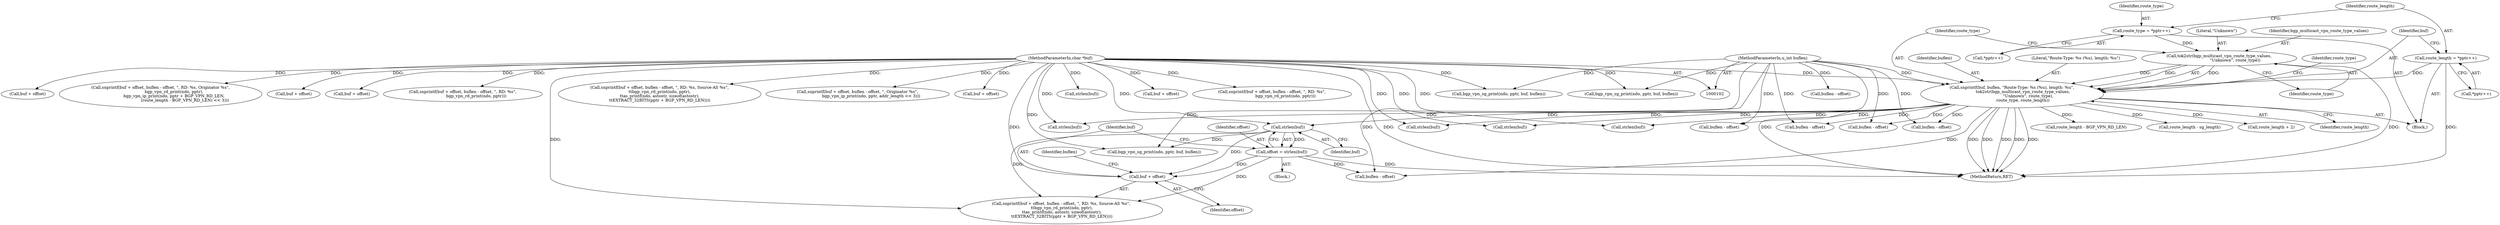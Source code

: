 digraph "0_tcpdump_d515b4b4a300479cdf1a6e0d1bb95bc1f9fee514@pointer" {
"1000310" [label="(Call,buf + offset)"];
"1000307" [label="(Call,strlen(buf))"];
"1000128" [label="(Call,snprintf(buf, buflen, \"Route-Type: %s (%u), length: %u\",\n                 tok2str(bgp_multicast_vpn_route_type_values,\n                         \"Unknown\", route_type),\n                 route_type, route_length))"];
"1000105" [label="(MethodParameterIn,char *buf)"];
"1000106" [label="(MethodParameterIn,u_int buflen)"];
"1000132" [label="(Call,tok2str(bgp_multicast_vpn_route_type_values,\n                         \"Unknown\", route_type))"];
"1000118" [label="(Call,route_type = *pptr++)"];
"1000123" [label="(Call,route_length = *pptr++)"];
"1000305" [label="(Call,offset = strlen(buf))"];
"1000185" [label="(Call,snprintf(buf + offset, buflen - offset, \", RD: %s, Source-AS %s\",\n\t\tbgp_vpn_rd_print(ndo, pptr),\n\t\tas_printf(ndo, astostr, sizeof(astostr),\n\t\tEXTRACT_32BITS(pptr + BGP_VPN_RD_LEN))))"];
"1000251" [label="(Call,snprintf(buf + offset, buflen - offset, \", Originator %s\",\n                     bgp_vpn_ip_print(ndo, pptr, addr_length << 3)))"];
"1000217" [label="(Call,buf + offset)"];
"1000135" [label="(Identifier,route_type)"];
"1000119" [label="(Identifier,route_type)"];
"1000274" [label="(Call,strlen(buf))"];
"1000129" [label="(Identifier,buf)"];
"1000128" [label="(Call,snprintf(buf, buflen, \"Route-Type: %s (%u), length: %u\",\n                 tok2str(bgp_multicast_vpn_route_type_values,\n                         \"Unknown\", route_type),\n                 route_type, route_length))"];
"1000351" [label="(MethodReturn,RET)"];
"1000249" [label="(Call,strlen(buf))"];
"1000311" [label="(Identifier,buf)"];
"1000132" [label="(Call,tok2str(bgp_multicast_vpn_route_type_values,\n                         \"Unknown\", route_type))"];
"1000155" [label="(Call,buflen - offset)"];
"1000280" [label="(Call,buflen - offset)"];
"1000130" [label="(Identifier,buflen)"];
"1000277" [label="(Call,buf + offset)"];
"1000232" [label="(Call,bgp_vpn_sg_print(ndo, pptr, buf, buflen))"];
"1000189" [label="(Call,buflen - offset)"];
"1000214" [label="(Call,strlen(buf))"];
"1000216" [label="(Call,snprintf(buf + offset, buflen - offset, \", RD: %s\",\n                     bgp_vpn_rd_print(ndo, pptr)))"];
"1000136" [label="(Identifier,route_type)"];
"1000107" [label="(Block,)"];
"1000125" [label="(Call,*pptr++)"];
"1000334" [label="(Call,bgp_vpn_sg_print(ndo, pptr, buf, buflen))"];
"1000168" [label="(Call,route_length - BGP_VPN_RD_LEN)"];
"1000140" [label="(Block,)"];
"1000309" [label="(Call,snprintf(buf + offset, buflen - offset, \", RD: %s, Source-AS %s\",\n \t\tbgp_vpn_rd_print(ndo, pptr),\n \t\tas_printf(ndo, astostr, sizeof(astostr),\n \t\tEXTRACT_32BITS(pptr + BGP_VPN_RD_LEN))))"];
"1000314" [label="(Identifier,buflen)"];
"1000290" [label="(Call,bgp_vpn_sg_print(ndo, pptr, buf, buflen))"];
"1000134" [label="(Literal,\"Unknown\")"];
"1000131" [label="(Literal,\"Route-Type: %s (%u), length: %u\")"];
"1000239" [label="(Call,route_length - sg_length)"];
"1000312" [label="(Identifier,offset)"];
"1000149" [label="(Call,strlen(buf))"];
"1000310" [label="(Call,buf + offset)"];
"1000133" [label="(Identifier,bgp_multicast_vpn_route_type_values)"];
"1000305" [label="(Call,offset = strlen(buf))"];
"1000307" [label="(Call,strlen(buf))"];
"1000344" [label="(Call,route_length + 2)"];
"1000186" [label="(Call,buf + offset)"];
"1000220" [label="(Call,buflen - offset)"];
"1000308" [label="(Identifier,buf)"];
"1000313" [label="(Call,buflen - offset)"];
"1000151" [label="(Call,snprintf(buf + offset, buflen - offset, \", RD: %s, Originator %s\",\n                     bgp_vpn_rd_print(ndo, pptr),\n                     bgp_vpn_ip_print(ndo, pptr + BGP_VPN_RD_LEN,\n                                      (route_length - BGP_VPN_RD_LEN) << 3)))"];
"1000183" [label="(Call,strlen(buf))"];
"1000105" [label="(MethodParameterIn,char *buf)"];
"1000152" [label="(Call,buf + offset)"];
"1000139" [label="(Identifier,route_type)"];
"1000252" [label="(Call,buf + offset)"];
"1000120" [label="(Call,*pptr++)"];
"1000106" [label="(MethodParameterIn,u_int buflen)"];
"1000276" [label="(Call,snprintf(buf + offset, buflen - offset, \", RD: %s\",\n                     bgp_vpn_rd_print(ndo, pptr)))"];
"1000118" [label="(Call,route_type = *pptr++)"];
"1000306" [label="(Identifier,offset)"];
"1000137" [label="(Identifier,route_length)"];
"1000123" [label="(Call,route_length = *pptr++)"];
"1000124" [label="(Identifier,route_length)"];
"1000255" [label="(Call,buflen - offset)"];
"1000310" -> "1000309"  [label="AST: "];
"1000310" -> "1000312"  [label="CFG: "];
"1000311" -> "1000310"  [label="AST: "];
"1000312" -> "1000310"  [label="AST: "];
"1000314" -> "1000310"  [label="CFG: "];
"1000307" -> "1000310"  [label="DDG: "];
"1000105" -> "1000310"  [label="DDG: "];
"1000305" -> "1000310"  [label="DDG: "];
"1000307" -> "1000305"  [label="AST: "];
"1000307" -> "1000308"  [label="CFG: "];
"1000308" -> "1000307"  [label="AST: "];
"1000305" -> "1000307"  [label="CFG: "];
"1000307" -> "1000305"  [label="DDG: "];
"1000128" -> "1000307"  [label="DDG: "];
"1000105" -> "1000307"  [label="DDG: "];
"1000307" -> "1000309"  [label="DDG: "];
"1000307" -> "1000334"  [label="DDG: "];
"1000128" -> "1000107"  [label="AST: "];
"1000128" -> "1000137"  [label="CFG: "];
"1000129" -> "1000128"  [label="AST: "];
"1000130" -> "1000128"  [label="AST: "];
"1000131" -> "1000128"  [label="AST: "];
"1000132" -> "1000128"  [label="AST: "];
"1000136" -> "1000128"  [label="AST: "];
"1000137" -> "1000128"  [label="AST: "];
"1000139" -> "1000128"  [label="CFG: "];
"1000128" -> "1000351"  [label="DDG: "];
"1000128" -> "1000351"  [label="DDG: "];
"1000128" -> "1000351"  [label="DDG: "];
"1000128" -> "1000351"  [label="DDG: "];
"1000128" -> "1000351"  [label="DDG: "];
"1000105" -> "1000128"  [label="DDG: "];
"1000106" -> "1000128"  [label="DDG: "];
"1000132" -> "1000128"  [label="DDG: "];
"1000132" -> "1000128"  [label="DDG: "];
"1000132" -> "1000128"  [label="DDG: "];
"1000123" -> "1000128"  [label="DDG: "];
"1000128" -> "1000149"  [label="DDG: "];
"1000128" -> "1000155"  [label="DDG: "];
"1000128" -> "1000168"  [label="DDG: "];
"1000128" -> "1000183"  [label="DDG: "];
"1000128" -> "1000189"  [label="DDG: "];
"1000128" -> "1000214"  [label="DDG: "];
"1000128" -> "1000220"  [label="DDG: "];
"1000128" -> "1000239"  [label="DDG: "];
"1000128" -> "1000274"  [label="DDG: "];
"1000128" -> "1000280"  [label="DDG: "];
"1000128" -> "1000313"  [label="DDG: "];
"1000128" -> "1000344"  [label="DDG: "];
"1000105" -> "1000102"  [label="AST: "];
"1000105" -> "1000351"  [label="DDG: "];
"1000105" -> "1000149"  [label="DDG: "];
"1000105" -> "1000151"  [label="DDG: "];
"1000105" -> "1000152"  [label="DDG: "];
"1000105" -> "1000183"  [label="DDG: "];
"1000105" -> "1000185"  [label="DDG: "];
"1000105" -> "1000186"  [label="DDG: "];
"1000105" -> "1000214"  [label="DDG: "];
"1000105" -> "1000216"  [label="DDG: "];
"1000105" -> "1000217"  [label="DDG: "];
"1000105" -> "1000232"  [label="DDG: "];
"1000105" -> "1000249"  [label="DDG: "];
"1000105" -> "1000251"  [label="DDG: "];
"1000105" -> "1000252"  [label="DDG: "];
"1000105" -> "1000274"  [label="DDG: "];
"1000105" -> "1000276"  [label="DDG: "];
"1000105" -> "1000277"  [label="DDG: "];
"1000105" -> "1000290"  [label="DDG: "];
"1000105" -> "1000309"  [label="DDG: "];
"1000105" -> "1000334"  [label="DDG: "];
"1000106" -> "1000102"  [label="AST: "];
"1000106" -> "1000351"  [label="DDG: "];
"1000106" -> "1000155"  [label="DDG: "];
"1000106" -> "1000189"  [label="DDG: "];
"1000106" -> "1000220"  [label="DDG: "];
"1000106" -> "1000232"  [label="DDG: "];
"1000106" -> "1000255"  [label="DDG: "];
"1000106" -> "1000280"  [label="DDG: "];
"1000106" -> "1000290"  [label="DDG: "];
"1000106" -> "1000313"  [label="DDG: "];
"1000106" -> "1000334"  [label="DDG: "];
"1000132" -> "1000135"  [label="CFG: "];
"1000133" -> "1000132"  [label="AST: "];
"1000134" -> "1000132"  [label="AST: "];
"1000135" -> "1000132"  [label="AST: "];
"1000136" -> "1000132"  [label="CFG: "];
"1000132" -> "1000351"  [label="DDG: "];
"1000118" -> "1000132"  [label="DDG: "];
"1000118" -> "1000107"  [label="AST: "];
"1000118" -> "1000120"  [label="CFG: "];
"1000119" -> "1000118"  [label="AST: "];
"1000120" -> "1000118"  [label="AST: "];
"1000124" -> "1000118"  [label="CFG: "];
"1000123" -> "1000107"  [label="AST: "];
"1000123" -> "1000125"  [label="CFG: "];
"1000124" -> "1000123"  [label="AST: "];
"1000125" -> "1000123"  [label="AST: "];
"1000129" -> "1000123"  [label="CFG: "];
"1000123" -> "1000351"  [label="DDG: "];
"1000305" -> "1000140"  [label="AST: "];
"1000306" -> "1000305"  [label="AST: "];
"1000311" -> "1000305"  [label="CFG: "];
"1000305" -> "1000351"  [label="DDG: "];
"1000305" -> "1000309"  [label="DDG: "];
"1000305" -> "1000313"  [label="DDG: "];
}
